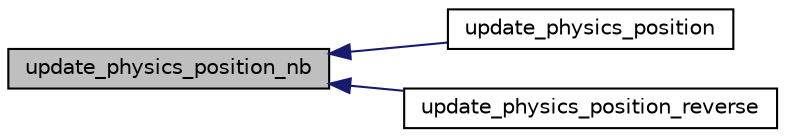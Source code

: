 digraph G
{
  edge [fontname="Helvetica",fontsize="10",labelfontname="Helvetica",labelfontsize="10"];
  node [fontname="Helvetica",fontsize="10",shape=record];
  rankdir=LR;
  Node1 [label="update_physics_position_nb",height=0.2,width=0.4,color="black", fillcolor="grey75", style="filled" fontcolor="black"];
  Node1 -> Node2 [dir=back,color="midnightblue",fontsize="10",style="solid",fontname="Helvetica"];
  Node2 [label="update_physics_position",height=0.2,width=0.4,color="black", fillcolor="white", style="filled",URL="$group___p_h_y_s_i_c_s.html#gadc7a001ab64c72a43243175e56a86264",tooltip="Update object position, reversed. Wrapper of update_physics_position_reverse_nb to update each compon..."];
  Node1 -> Node3 [dir=back,color="midnightblue",fontsize="10",style="solid",fontname="Helvetica"];
  Node3 [label="update_physics_position_reverse",height=0.2,width=0.4,color="black", fillcolor="white", style="filled",URL="$group___p_h_y_s_i_c_s.html#ga7644cdf589832471424103293b68f77b",tooltip="Update object position, reversed. Wrapper of update_physics_position_reverse_nb to update each compon..."];
}
